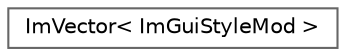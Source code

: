 digraph "Graphical Class Hierarchy"
{
 // LATEX_PDF_SIZE
  bgcolor="transparent";
  edge [fontname=Helvetica,fontsize=10,labelfontname=Helvetica,labelfontsize=10];
  node [fontname=Helvetica,fontsize=10,shape=box,height=0.2,width=0.4];
  rankdir="LR";
  Node0 [label="ImVector\< ImGuiStyleMod \>",height=0.2,width=0.4,color="grey40", fillcolor="white", style="filled",URL="$struct_im_vector.html",tooltip=" "];
}
